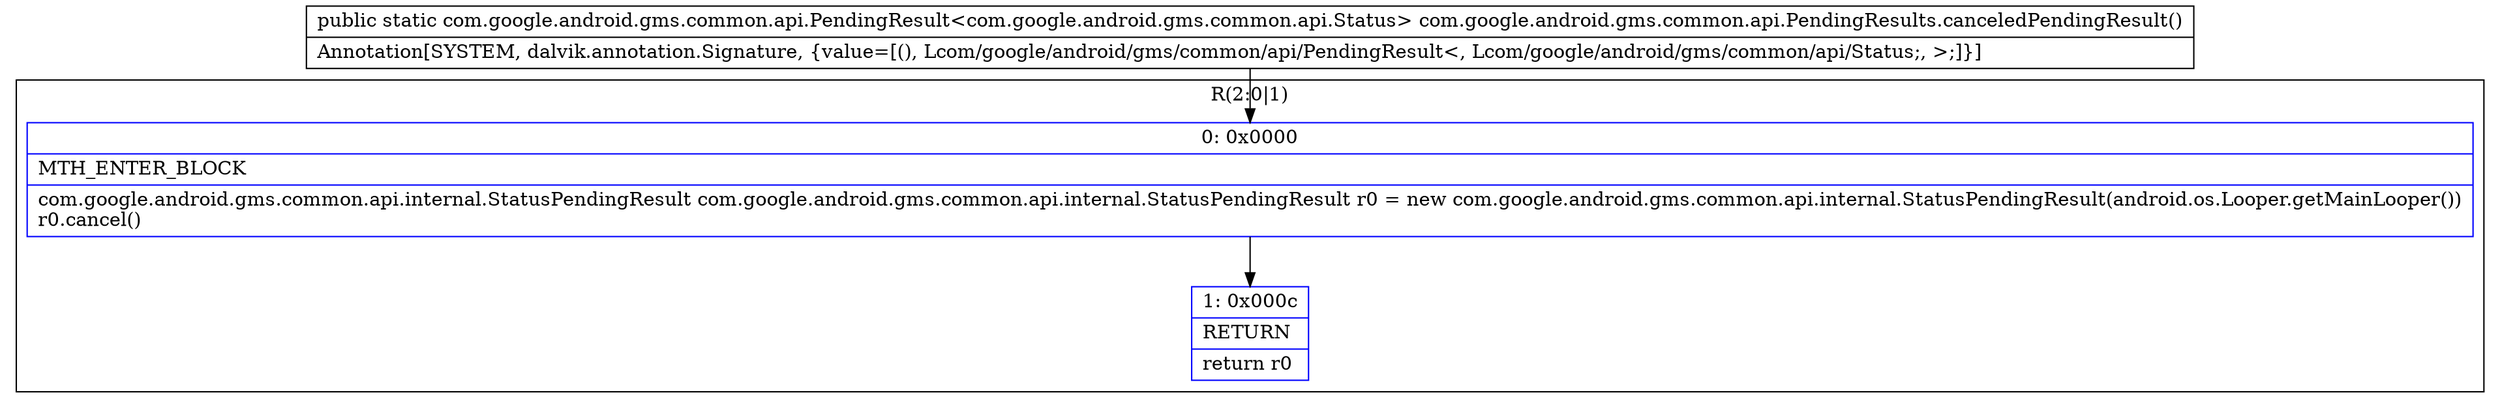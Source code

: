 digraph "CFG forcom.google.android.gms.common.api.PendingResults.canceledPendingResult()Lcom\/google\/android\/gms\/common\/api\/PendingResult;" {
subgraph cluster_Region_232848621 {
label = "R(2:0|1)";
node [shape=record,color=blue];
Node_0 [shape=record,label="{0\:\ 0x0000|MTH_ENTER_BLOCK\l|com.google.android.gms.common.api.internal.StatusPendingResult com.google.android.gms.common.api.internal.StatusPendingResult r0 = new com.google.android.gms.common.api.internal.StatusPendingResult(android.os.Looper.getMainLooper())\lr0.cancel()\l}"];
Node_1 [shape=record,label="{1\:\ 0x000c|RETURN\l|return r0\l}"];
}
MethodNode[shape=record,label="{public static com.google.android.gms.common.api.PendingResult\<com.google.android.gms.common.api.Status\> com.google.android.gms.common.api.PendingResults.canceledPendingResult()  | Annotation[SYSTEM, dalvik.annotation.Signature, \{value=[(), Lcom\/google\/android\/gms\/common\/api\/PendingResult\<, Lcom\/google\/android\/gms\/common\/api\/Status;, \>;]\}]\l}"];
MethodNode -> Node_0;
Node_0 -> Node_1;
}

